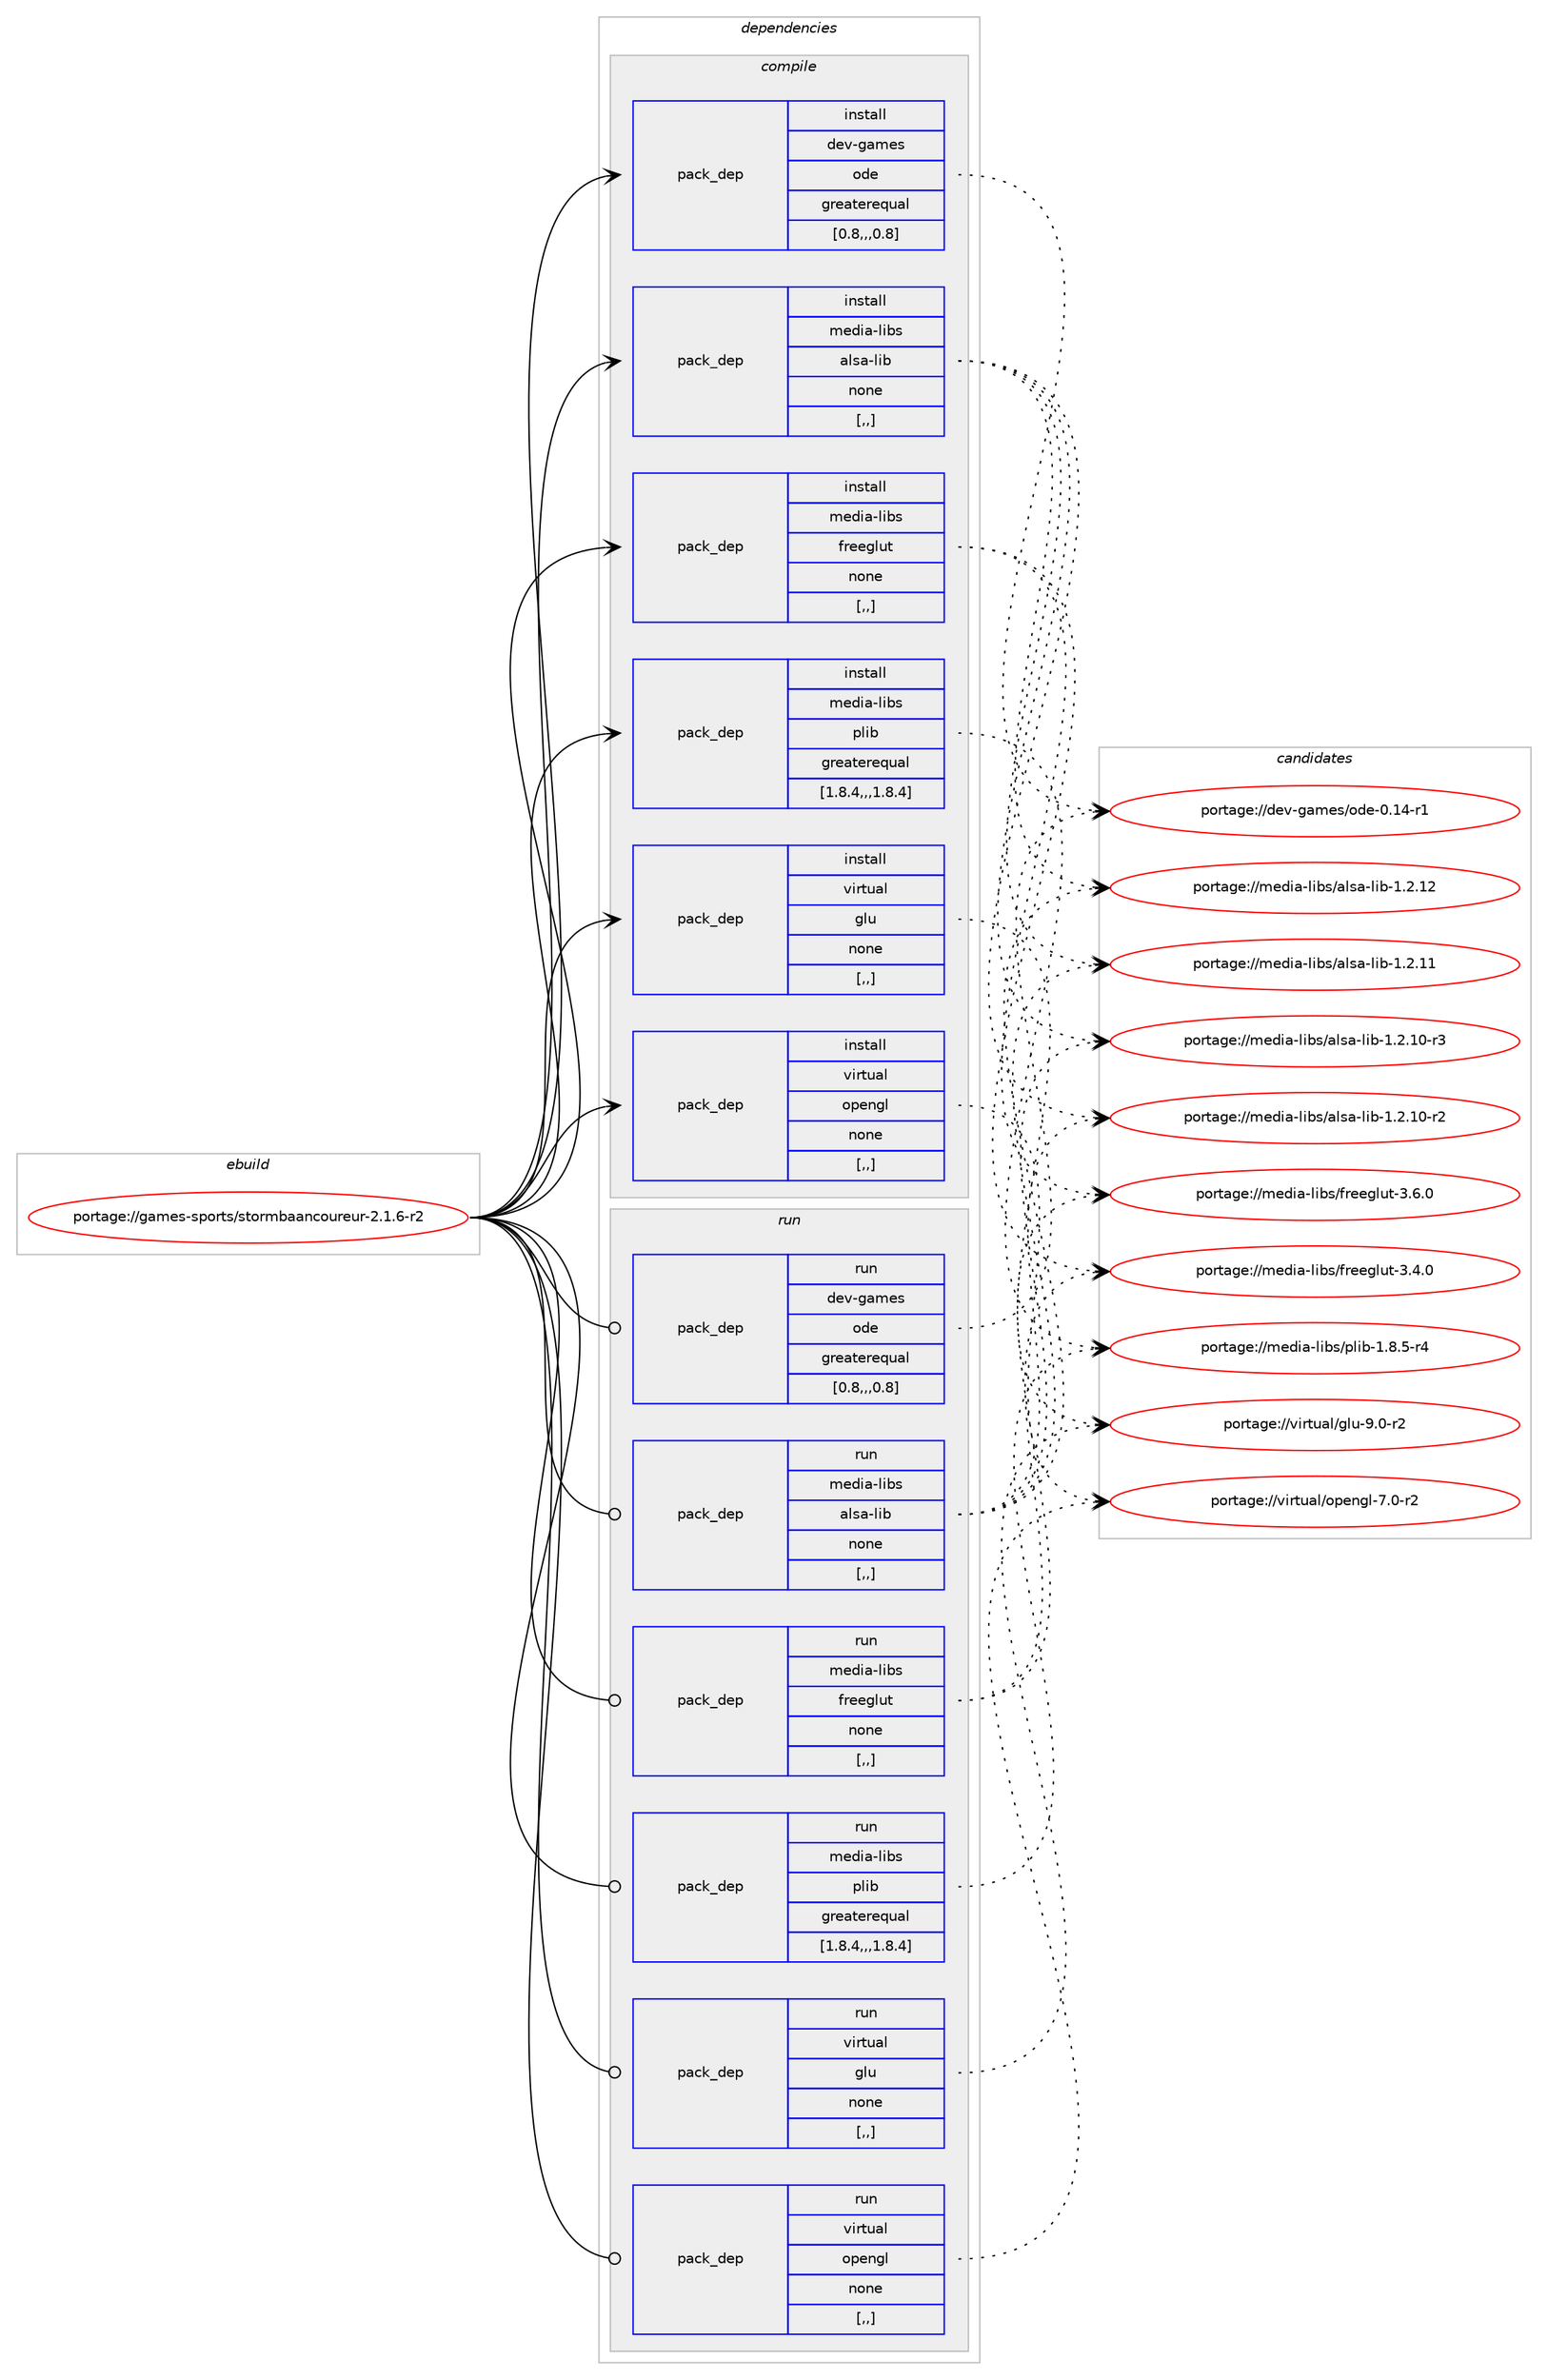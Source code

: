 digraph prolog {

# *************
# Graph options
# *************

newrank=true;
concentrate=true;
compound=true;
graph [rankdir=LR,fontname=Helvetica,fontsize=10,ranksep=1.5];#, ranksep=2.5, nodesep=0.2];
edge  [arrowhead=vee];
node  [fontname=Helvetica,fontsize=10];

# **********
# The ebuild
# **********

subgraph cluster_leftcol {
color=gray;
label=<<i>ebuild</i>>;
id [label="portage://games-sports/stormbaancoureur-2.1.6-r2", color=red, width=4, href="../games-sports/stormbaancoureur-2.1.6-r2.svg"];
}

# ****************
# The dependencies
# ****************

subgraph cluster_midcol {
color=gray;
label=<<i>dependencies</i>>;
subgraph cluster_compile {
fillcolor="#eeeeee";
style=filled;
label=<<i>compile</i>>;
subgraph pack167677 {
dependency233919 [label=<<TABLE BORDER="0" CELLBORDER="1" CELLSPACING="0" CELLPADDING="4" WIDTH="220"><TR><TD ROWSPAN="6" CELLPADDING="30">pack_dep</TD></TR><TR><TD WIDTH="110">install</TD></TR><TR><TD>dev-games</TD></TR><TR><TD>ode</TD></TR><TR><TD>greaterequal</TD></TR><TR><TD>[0.8,,,0.8]</TD></TR></TABLE>>, shape=none, color=blue];
}
id:e -> dependency233919:w [weight=20,style="solid",arrowhead="vee"];
subgraph pack167678 {
dependency233920 [label=<<TABLE BORDER="0" CELLBORDER="1" CELLSPACING="0" CELLPADDING="4" WIDTH="220"><TR><TD ROWSPAN="6" CELLPADDING="30">pack_dep</TD></TR><TR><TD WIDTH="110">install</TD></TR><TR><TD>media-libs</TD></TR><TR><TD>alsa-lib</TD></TR><TR><TD>none</TD></TR><TR><TD>[,,]</TD></TR></TABLE>>, shape=none, color=blue];
}
id:e -> dependency233920:w [weight=20,style="solid",arrowhead="vee"];
subgraph pack167679 {
dependency233921 [label=<<TABLE BORDER="0" CELLBORDER="1" CELLSPACING="0" CELLPADDING="4" WIDTH="220"><TR><TD ROWSPAN="6" CELLPADDING="30">pack_dep</TD></TR><TR><TD WIDTH="110">install</TD></TR><TR><TD>media-libs</TD></TR><TR><TD>freeglut</TD></TR><TR><TD>none</TD></TR><TR><TD>[,,]</TD></TR></TABLE>>, shape=none, color=blue];
}
id:e -> dependency233921:w [weight=20,style="solid",arrowhead="vee"];
subgraph pack167680 {
dependency233922 [label=<<TABLE BORDER="0" CELLBORDER="1" CELLSPACING="0" CELLPADDING="4" WIDTH="220"><TR><TD ROWSPAN="6" CELLPADDING="30">pack_dep</TD></TR><TR><TD WIDTH="110">install</TD></TR><TR><TD>media-libs</TD></TR><TR><TD>plib</TD></TR><TR><TD>greaterequal</TD></TR><TR><TD>[1.8.4,,,1.8.4]</TD></TR></TABLE>>, shape=none, color=blue];
}
id:e -> dependency233922:w [weight=20,style="solid",arrowhead="vee"];
subgraph pack167681 {
dependency233923 [label=<<TABLE BORDER="0" CELLBORDER="1" CELLSPACING="0" CELLPADDING="4" WIDTH="220"><TR><TD ROWSPAN="6" CELLPADDING="30">pack_dep</TD></TR><TR><TD WIDTH="110">install</TD></TR><TR><TD>virtual</TD></TR><TR><TD>glu</TD></TR><TR><TD>none</TD></TR><TR><TD>[,,]</TD></TR></TABLE>>, shape=none, color=blue];
}
id:e -> dependency233923:w [weight=20,style="solid",arrowhead="vee"];
subgraph pack167682 {
dependency233924 [label=<<TABLE BORDER="0" CELLBORDER="1" CELLSPACING="0" CELLPADDING="4" WIDTH="220"><TR><TD ROWSPAN="6" CELLPADDING="30">pack_dep</TD></TR><TR><TD WIDTH="110">install</TD></TR><TR><TD>virtual</TD></TR><TR><TD>opengl</TD></TR><TR><TD>none</TD></TR><TR><TD>[,,]</TD></TR></TABLE>>, shape=none, color=blue];
}
id:e -> dependency233924:w [weight=20,style="solid",arrowhead="vee"];
}
subgraph cluster_compileandrun {
fillcolor="#eeeeee";
style=filled;
label=<<i>compile and run</i>>;
}
subgraph cluster_run {
fillcolor="#eeeeee";
style=filled;
label=<<i>run</i>>;
subgraph pack167683 {
dependency233925 [label=<<TABLE BORDER="0" CELLBORDER="1" CELLSPACING="0" CELLPADDING="4" WIDTH="220"><TR><TD ROWSPAN="6" CELLPADDING="30">pack_dep</TD></TR><TR><TD WIDTH="110">run</TD></TR><TR><TD>dev-games</TD></TR><TR><TD>ode</TD></TR><TR><TD>greaterequal</TD></TR><TR><TD>[0.8,,,0.8]</TD></TR></TABLE>>, shape=none, color=blue];
}
id:e -> dependency233925:w [weight=20,style="solid",arrowhead="odot"];
subgraph pack167684 {
dependency233926 [label=<<TABLE BORDER="0" CELLBORDER="1" CELLSPACING="0" CELLPADDING="4" WIDTH="220"><TR><TD ROWSPAN="6" CELLPADDING="30">pack_dep</TD></TR><TR><TD WIDTH="110">run</TD></TR><TR><TD>media-libs</TD></TR><TR><TD>alsa-lib</TD></TR><TR><TD>none</TD></TR><TR><TD>[,,]</TD></TR></TABLE>>, shape=none, color=blue];
}
id:e -> dependency233926:w [weight=20,style="solid",arrowhead="odot"];
subgraph pack167685 {
dependency233927 [label=<<TABLE BORDER="0" CELLBORDER="1" CELLSPACING="0" CELLPADDING="4" WIDTH="220"><TR><TD ROWSPAN="6" CELLPADDING="30">pack_dep</TD></TR><TR><TD WIDTH="110">run</TD></TR><TR><TD>media-libs</TD></TR><TR><TD>freeglut</TD></TR><TR><TD>none</TD></TR><TR><TD>[,,]</TD></TR></TABLE>>, shape=none, color=blue];
}
id:e -> dependency233927:w [weight=20,style="solid",arrowhead="odot"];
subgraph pack167686 {
dependency233928 [label=<<TABLE BORDER="0" CELLBORDER="1" CELLSPACING="0" CELLPADDING="4" WIDTH="220"><TR><TD ROWSPAN="6" CELLPADDING="30">pack_dep</TD></TR><TR><TD WIDTH="110">run</TD></TR><TR><TD>media-libs</TD></TR><TR><TD>plib</TD></TR><TR><TD>greaterequal</TD></TR><TR><TD>[1.8.4,,,1.8.4]</TD></TR></TABLE>>, shape=none, color=blue];
}
id:e -> dependency233928:w [weight=20,style="solid",arrowhead="odot"];
subgraph pack167687 {
dependency233929 [label=<<TABLE BORDER="0" CELLBORDER="1" CELLSPACING="0" CELLPADDING="4" WIDTH="220"><TR><TD ROWSPAN="6" CELLPADDING="30">pack_dep</TD></TR><TR><TD WIDTH="110">run</TD></TR><TR><TD>virtual</TD></TR><TR><TD>glu</TD></TR><TR><TD>none</TD></TR><TR><TD>[,,]</TD></TR></TABLE>>, shape=none, color=blue];
}
id:e -> dependency233929:w [weight=20,style="solid",arrowhead="odot"];
subgraph pack167688 {
dependency233930 [label=<<TABLE BORDER="0" CELLBORDER="1" CELLSPACING="0" CELLPADDING="4" WIDTH="220"><TR><TD ROWSPAN="6" CELLPADDING="30">pack_dep</TD></TR><TR><TD WIDTH="110">run</TD></TR><TR><TD>virtual</TD></TR><TR><TD>opengl</TD></TR><TR><TD>none</TD></TR><TR><TD>[,,]</TD></TR></TABLE>>, shape=none, color=blue];
}
id:e -> dependency233930:w [weight=20,style="solid",arrowhead="odot"];
}
}

# **************
# The candidates
# **************

subgraph cluster_choices {
rank=same;
color=gray;
label=<<i>candidates</i>>;

subgraph choice167677 {
color=black;
nodesep=1;
choice10010111845103971091011154711110010145484649524511449 [label="portage://dev-games/ode-0.14-r1", color=red, width=4,href="../dev-games/ode-0.14-r1.svg"];
dependency233919:e -> choice10010111845103971091011154711110010145484649524511449:w [style=dotted,weight="100"];
}
subgraph choice167678 {
color=black;
nodesep=1;
choice109101100105974510810598115479710811597451081059845494650464950 [label="portage://media-libs/alsa-lib-1.2.12", color=red, width=4,href="../media-libs/alsa-lib-1.2.12.svg"];
choice109101100105974510810598115479710811597451081059845494650464949 [label="portage://media-libs/alsa-lib-1.2.11", color=red, width=4,href="../media-libs/alsa-lib-1.2.11.svg"];
choice1091011001059745108105981154797108115974510810598454946504649484511451 [label="portage://media-libs/alsa-lib-1.2.10-r3", color=red, width=4,href="../media-libs/alsa-lib-1.2.10-r3.svg"];
choice1091011001059745108105981154797108115974510810598454946504649484511450 [label="portage://media-libs/alsa-lib-1.2.10-r2", color=red, width=4,href="../media-libs/alsa-lib-1.2.10-r2.svg"];
dependency233920:e -> choice109101100105974510810598115479710811597451081059845494650464950:w [style=dotted,weight="100"];
dependency233920:e -> choice109101100105974510810598115479710811597451081059845494650464949:w [style=dotted,weight="100"];
dependency233920:e -> choice1091011001059745108105981154797108115974510810598454946504649484511451:w [style=dotted,weight="100"];
dependency233920:e -> choice1091011001059745108105981154797108115974510810598454946504649484511450:w [style=dotted,weight="100"];
}
subgraph choice167679 {
color=black;
nodesep=1;
choice10910110010597451081059811547102114101101103108117116455146544648 [label="portage://media-libs/freeglut-3.6.0", color=red, width=4,href="../media-libs/freeglut-3.6.0.svg"];
choice10910110010597451081059811547102114101101103108117116455146524648 [label="portage://media-libs/freeglut-3.4.0", color=red, width=4,href="../media-libs/freeglut-3.4.0.svg"];
dependency233921:e -> choice10910110010597451081059811547102114101101103108117116455146544648:w [style=dotted,weight="100"];
dependency233921:e -> choice10910110010597451081059811547102114101101103108117116455146524648:w [style=dotted,weight="100"];
}
subgraph choice167680 {
color=black;
nodesep=1;
choice10910110010597451081059811547112108105984549465646534511452 [label="portage://media-libs/plib-1.8.5-r4", color=red, width=4,href="../media-libs/plib-1.8.5-r4.svg"];
dependency233922:e -> choice10910110010597451081059811547112108105984549465646534511452:w [style=dotted,weight="100"];
}
subgraph choice167681 {
color=black;
nodesep=1;
choice1181051141161179710847103108117455746484511450 [label="portage://virtual/glu-9.0-r2", color=red, width=4,href="../virtual/glu-9.0-r2.svg"];
dependency233923:e -> choice1181051141161179710847103108117455746484511450:w [style=dotted,weight="100"];
}
subgraph choice167682 {
color=black;
nodesep=1;
choice1181051141161179710847111112101110103108455546484511450 [label="portage://virtual/opengl-7.0-r2", color=red, width=4,href="../virtual/opengl-7.0-r2.svg"];
dependency233924:e -> choice1181051141161179710847111112101110103108455546484511450:w [style=dotted,weight="100"];
}
subgraph choice167683 {
color=black;
nodesep=1;
choice10010111845103971091011154711110010145484649524511449 [label="portage://dev-games/ode-0.14-r1", color=red, width=4,href="../dev-games/ode-0.14-r1.svg"];
dependency233925:e -> choice10010111845103971091011154711110010145484649524511449:w [style=dotted,weight="100"];
}
subgraph choice167684 {
color=black;
nodesep=1;
choice109101100105974510810598115479710811597451081059845494650464950 [label="portage://media-libs/alsa-lib-1.2.12", color=red, width=4,href="../media-libs/alsa-lib-1.2.12.svg"];
choice109101100105974510810598115479710811597451081059845494650464949 [label="portage://media-libs/alsa-lib-1.2.11", color=red, width=4,href="../media-libs/alsa-lib-1.2.11.svg"];
choice1091011001059745108105981154797108115974510810598454946504649484511451 [label="portage://media-libs/alsa-lib-1.2.10-r3", color=red, width=4,href="../media-libs/alsa-lib-1.2.10-r3.svg"];
choice1091011001059745108105981154797108115974510810598454946504649484511450 [label="portage://media-libs/alsa-lib-1.2.10-r2", color=red, width=4,href="../media-libs/alsa-lib-1.2.10-r2.svg"];
dependency233926:e -> choice109101100105974510810598115479710811597451081059845494650464950:w [style=dotted,weight="100"];
dependency233926:e -> choice109101100105974510810598115479710811597451081059845494650464949:w [style=dotted,weight="100"];
dependency233926:e -> choice1091011001059745108105981154797108115974510810598454946504649484511451:w [style=dotted,weight="100"];
dependency233926:e -> choice1091011001059745108105981154797108115974510810598454946504649484511450:w [style=dotted,weight="100"];
}
subgraph choice167685 {
color=black;
nodesep=1;
choice10910110010597451081059811547102114101101103108117116455146544648 [label="portage://media-libs/freeglut-3.6.0", color=red, width=4,href="../media-libs/freeglut-3.6.0.svg"];
choice10910110010597451081059811547102114101101103108117116455146524648 [label="portage://media-libs/freeglut-3.4.0", color=red, width=4,href="../media-libs/freeglut-3.4.0.svg"];
dependency233927:e -> choice10910110010597451081059811547102114101101103108117116455146544648:w [style=dotted,weight="100"];
dependency233927:e -> choice10910110010597451081059811547102114101101103108117116455146524648:w [style=dotted,weight="100"];
}
subgraph choice167686 {
color=black;
nodesep=1;
choice10910110010597451081059811547112108105984549465646534511452 [label="portage://media-libs/plib-1.8.5-r4", color=red, width=4,href="../media-libs/plib-1.8.5-r4.svg"];
dependency233928:e -> choice10910110010597451081059811547112108105984549465646534511452:w [style=dotted,weight="100"];
}
subgraph choice167687 {
color=black;
nodesep=1;
choice1181051141161179710847103108117455746484511450 [label="portage://virtual/glu-9.0-r2", color=red, width=4,href="../virtual/glu-9.0-r2.svg"];
dependency233929:e -> choice1181051141161179710847103108117455746484511450:w [style=dotted,weight="100"];
}
subgraph choice167688 {
color=black;
nodesep=1;
choice1181051141161179710847111112101110103108455546484511450 [label="portage://virtual/opengl-7.0-r2", color=red, width=4,href="../virtual/opengl-7.0-r2.svg"];
dependency233930:e -> choice1181051141161179710847111112101110103108455546484511450:w [style=dotted,weight="100"];
}
}

}
